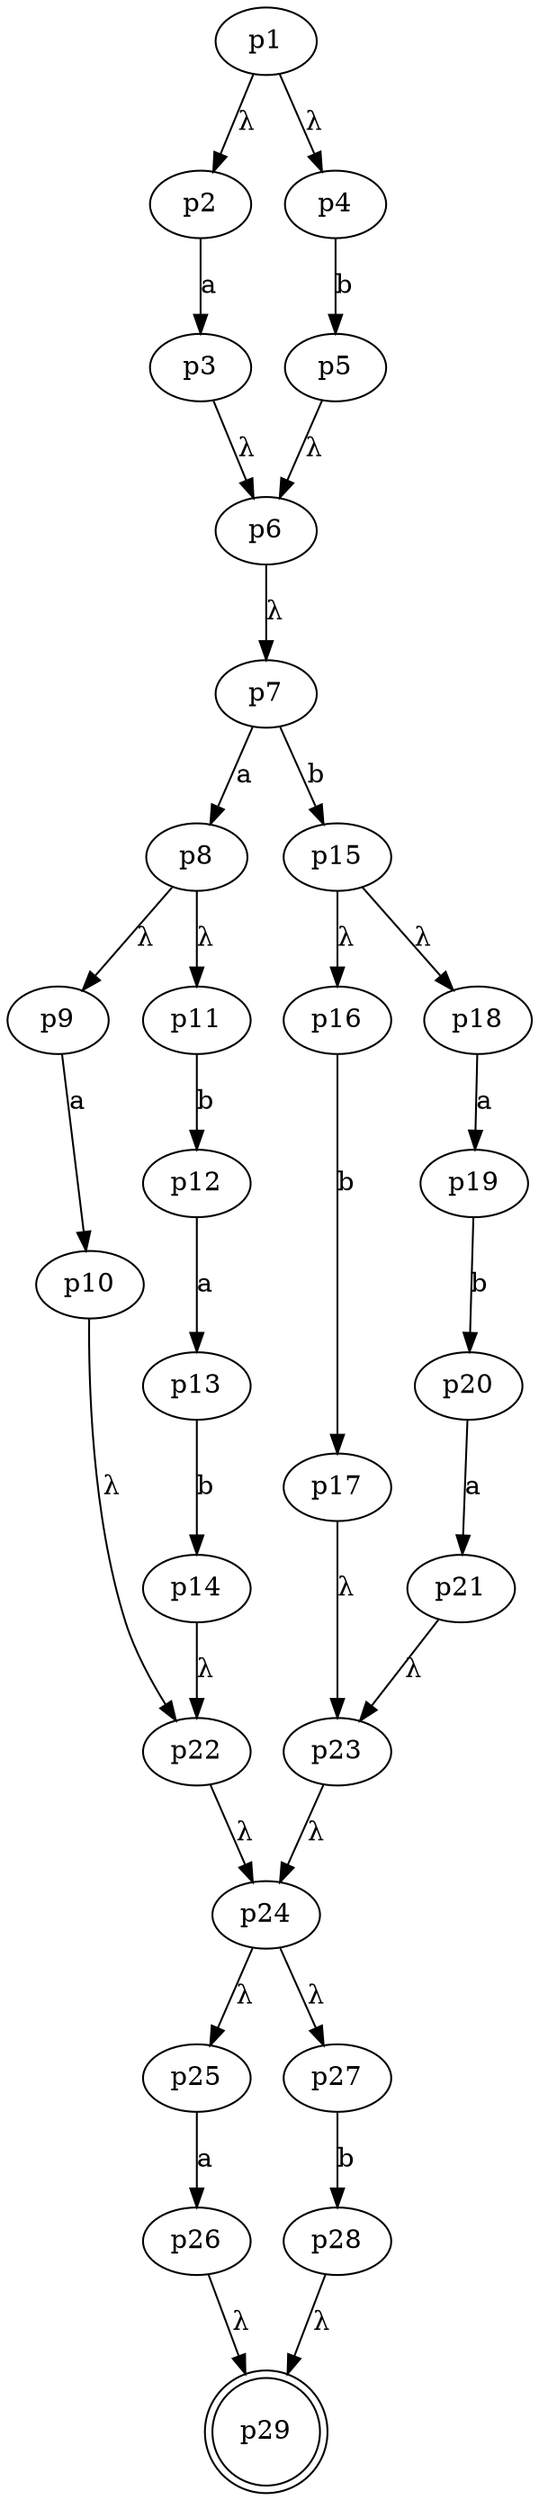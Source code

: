 digraph G 
{
    n1 [label = p1]
    n2 [label = p2]
    n3 [label = p3]
    n4 [label = p4]
    n5 [label = p5]
    n6 [label = p6]
    n7 [label = p7]
    n8 [label = p8]
    n9 [label = p9]
    n10 [label = p10]
    n11 [label = p11]
    n12 [label = p12]
    n13 [label = p13]
    n14 [label = p14]
    n15 [label = p15]
    n16 [label = p16]
    n17 [label = p17]
    n18 [label = p18]
    n19 [label = p19]
    n20 [label = p20]
    n21 [label = p21]
    n22 [label = p22]
    n23 [label = p23]
    n24 [label = p24]
    n25 [label = p25]
    n26 [label = p26]
    n27 [label = p27]
    n28 [label = p28]
    n29 [label = p29, shape = doublecircle]


    n1 -> n2 [label = "λ"]
    n1 -> n4 [label = "λ"]
    
    n2 -> n3 [label = "a"]
    
    n3 -> n6 [label = "λ"]
    
    n4 -> n5 [label = "b"]
    
    n5 -> n6 [label = "λ"]
    
    n6 -> n7 [label = "λ"]
    
    n7 -> n8 [label = "a"]
    n7 -> n15 [label = "b"]
    
    n8 -> n9 [label = "λ"]
    n8 -> n11 [label = "λ"]
    
    n9 -> n10 [label = "a"]
    
    n10 -> n22 [label = "λ"]
    
    n11 -> n12 [label = "b"]
    n12 -> n13 [label = "a"]
    n13 -> n14 [label = "b"]
    
    n14 -> n22 [label = "λ"]
    
    n15 -> n16 [label = "λ"]
    n15 -> n18 [label = "λ"]
    
    n16 -> n17 [label = "b"]
    
    n17 -> n23 [label = "λ"]
    
    n18 -> n19 [label = "a"]
    n19 -> n20 [label = "b"]
    n20 -> n21 [label = "a"]
    
    n21 -> n23 [label = "λ"]
    
    n22 -> n24 [label = "λ"]
    n23 -> n24 [label = "λ"]
    
    n24 -> n25 [label = "λ"]
    n24 -> n27 [label = "λ"]
    
    n25 -> n26 [label = "a"]
    
    n26 -> n29 [label = "λ"]
    
    n27 -> n28 [label = "b"]
    
    n28 -> n29 [label = "λ"]
}

